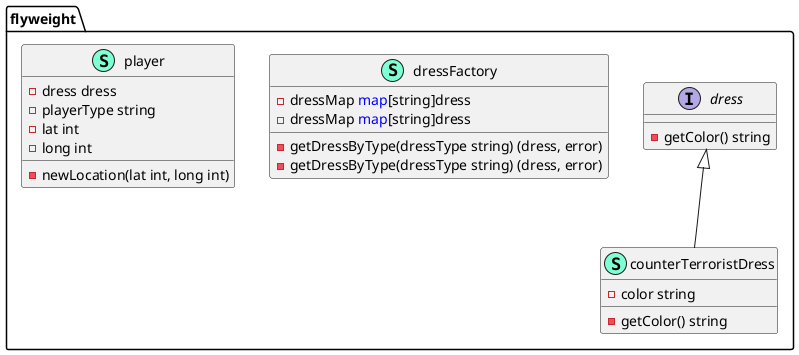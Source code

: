 @startuml
namespace flyweight {
    class counterTerroristDress << (S,Aquamarine) >> {
        - color string

        - getColor() string

    }
    interface dress  {
        - getColor() string

    }
    class dressFactory << (S,Aquamarine) >> {
        - dressMap <font color=blue>map</font>[string]dress
        - dressMap <font color=blue>map</font>[string]dress

        - getDressByType(dressType string) (dress, error)
        - getDressByType(dressType string) (dress, error)

    }
    class player << (S,Aquamarine) >> {
        - dress dress
        - playerType string
        - lat int
        - long int

        - newLocation(lat int, long int) 

    }
}

"flyweight.dress" <|-- "flyweight.counterTerroristDress"

@enduml
